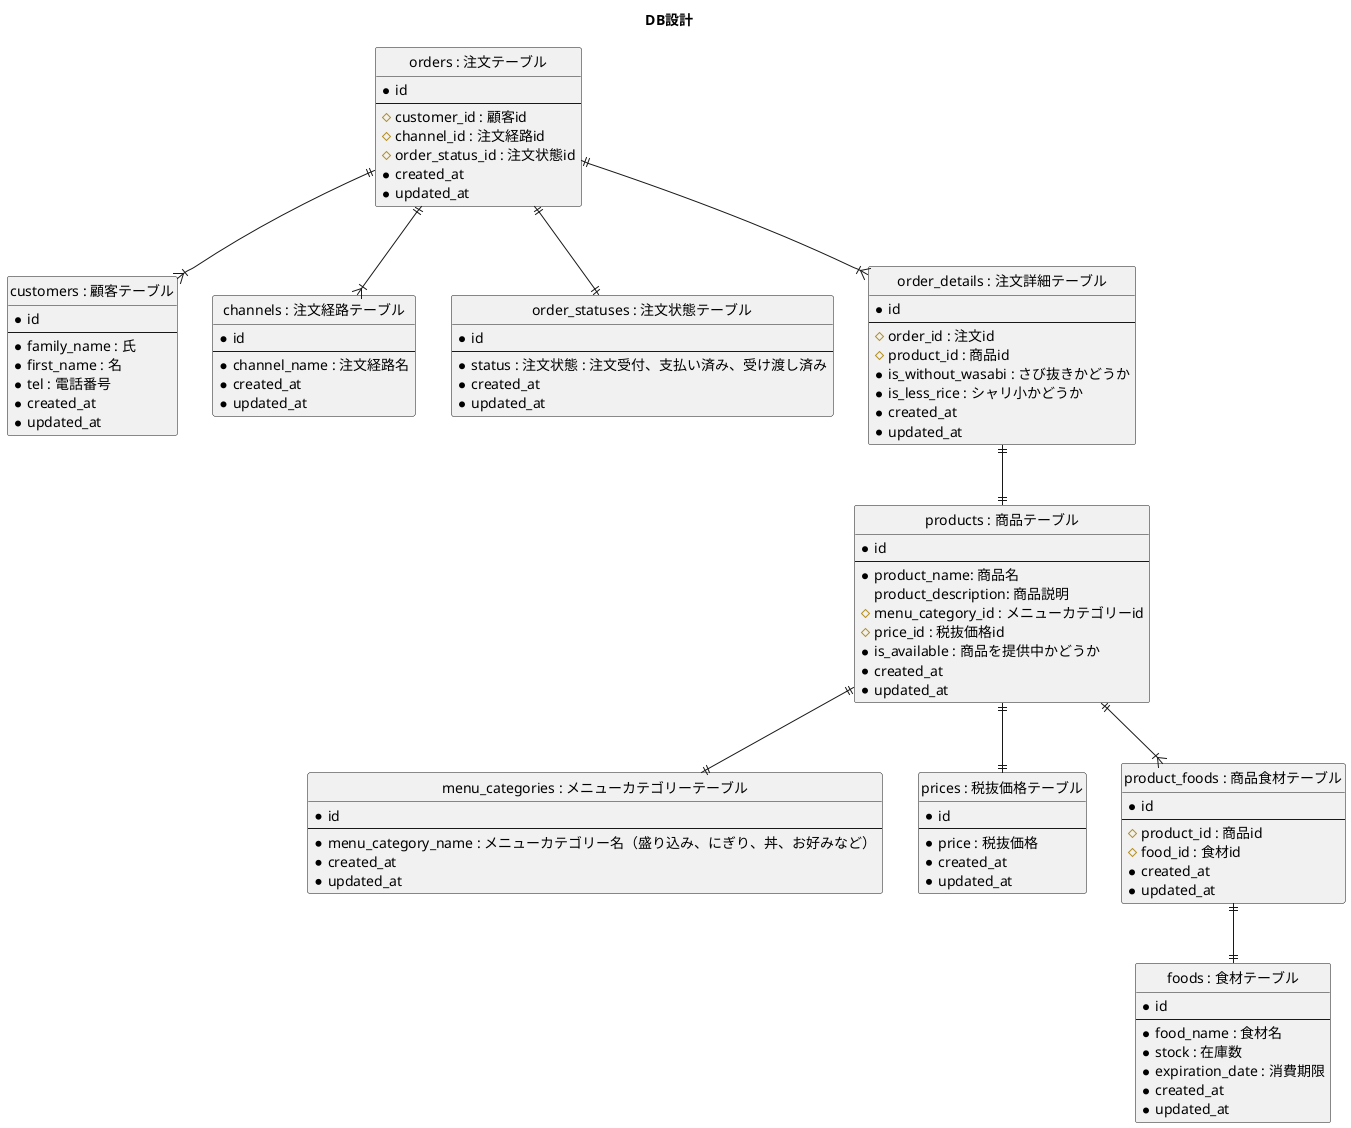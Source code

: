 @startuml

' hide the spot
hide circle

title DB設計

entity "orders : 注文テーブル" as orders {
  *id
  --
  #customer_id : 顧客id
  #channel_id : 注文経路id
  #order_status_id : 注文状態id
  *created_at
  *updated_at
}

entity "customers : 顧客テーブル" as customers {
  *id
  --
  *family_name : 氏
  *first_name : 名
  *tel : 電話番号
  *created_at
  *updated_at
}

entity "channels : 注文経路テーブル" as channels {
  *id
  --
  *channel_name : 注文経路名
  *created_at
  *updated_at
}

entity "order_statuses : 注文状態テーブル" as order_statuses {
  *id
  --
  *status : 注文状態 : 注文受付、支払い済み、受け渡し済み
  *created_at
  *updated_at
}

entity "order_details : 注文詳細テーブル" as order_details {
  *id
  --
  #order_id : 注文id
  #product_id : 商品id
  *is_without_wasabi : さび抜きかどうか
  *is_less_rice : シャリ小かどうか
  *created_at
  *updated_at
}

entity "products : 商品テーブル" as products {
  *id
  --
  *product_name: 商品名
  product_description: 商品説明
  #menu_category_id : メニューカテゴリーid
  #price_id : 税抜価格id
  *is_available : 商品を提供中かどうか
  *created_at
  *updated_at
}

entity "menu_categories : メニューカテゴリーテーブル" as menu_categories {
  *id
  --
  *menu_category_name : メニューカテゴリー名（盛り込み、にぎり、丼、お好みなど）
  *created_at
  *updated_at
}

entity "prices : 税抜価格テーブル" as prices {
  *id
  --
  *price : 税抜価格
  *created_at
  *updated_at
}

entity "product_foods : 商品食材テーブル" as product_foods {
  *id
  --
  #product_id : 商品id
  #food_id : 食材id
  *created_at
  *updated_at
}

entity "foods : 食材テーブル" as foods {
  *id
  --
  *food_name : 食材名
  *stock : 在庫数
  *expiration_date : 消費期限
  *created_at
  *updated_at
}

orders ||--|{ customers
orders ||--|{ channels
orders ||--|| order_statuses
orders ||--|{ order_details
order_details ||--|| products
products ||--|| menu_categories
products ||--|| prices
products ||--|{ product_foods
product_foods ||--|| foods

@enduml
